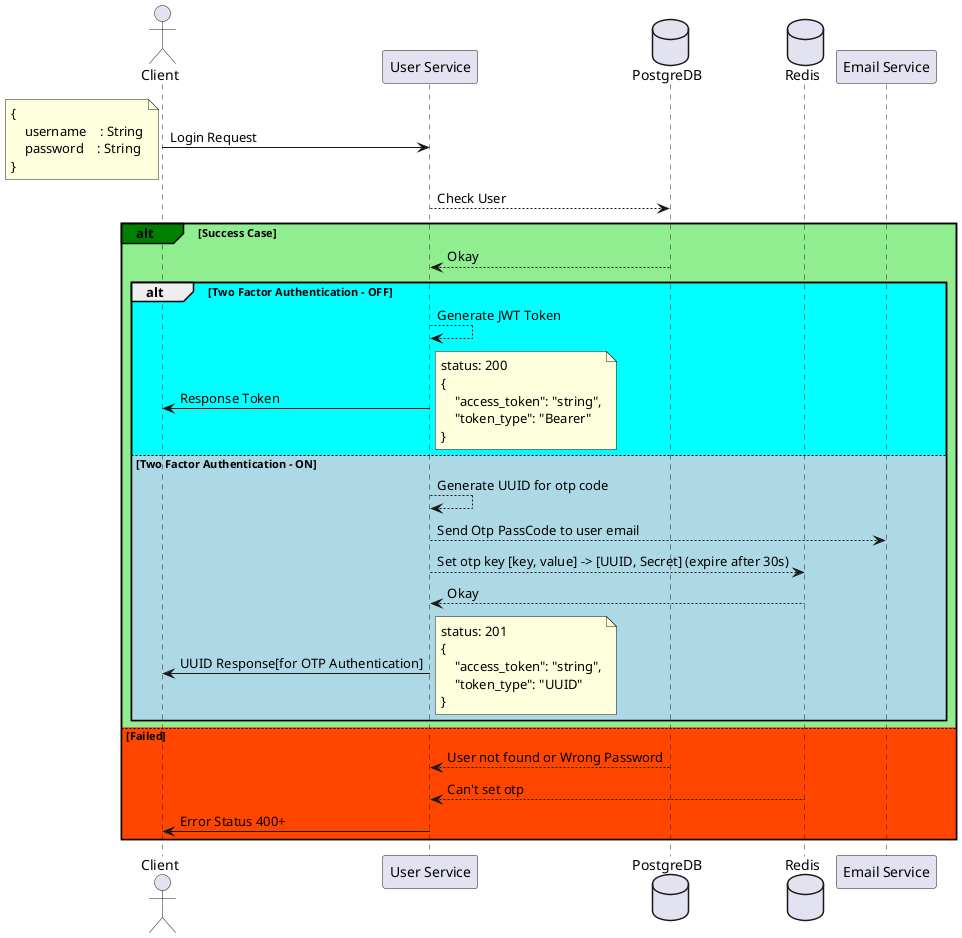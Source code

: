 @startuml
actor Client
participant User as "User Service"
database PostgreDB
database Redis
participant Email as "Email Service"
Client -> User : Login Request
note left
{
    username    : String
    password    : String
}
end note
User --> PostgreDB : Check User
alt#Green #LightGreen Success Case
    PostgreDB --> User : Okay
    alt #Aqua Two Factor Authentication - OFF
        User --> User : Generate JWT Token
        User -> Client : Response Token
        note right
            status: 200
            {
                "access_token": "string",
                "token_type": "Bearer"
            }
        end note
    else #LightBlue Two Factor Authentication - ON
        User --> User : Generate UUID for otp code
        User --> Email : Send Otp PassCode to user email
        User --> Redis : Set otp key [key, value] -> [UUID, Secret] (expire after 30s)
        Redis --> User : Okay
        User -> Client : UUID Response[for OTP Authentication]
        note right
            status: 201
            {
                "access_token": "string",
                "token_type": "UUID"
            }
        end note
    end
else #OrangeRed Failed
    PostgreDB --> User : User not found or Wrong Password
    Redis --> User : Can't set otp
    User -> Client : Error Status 400+
end
@enduml